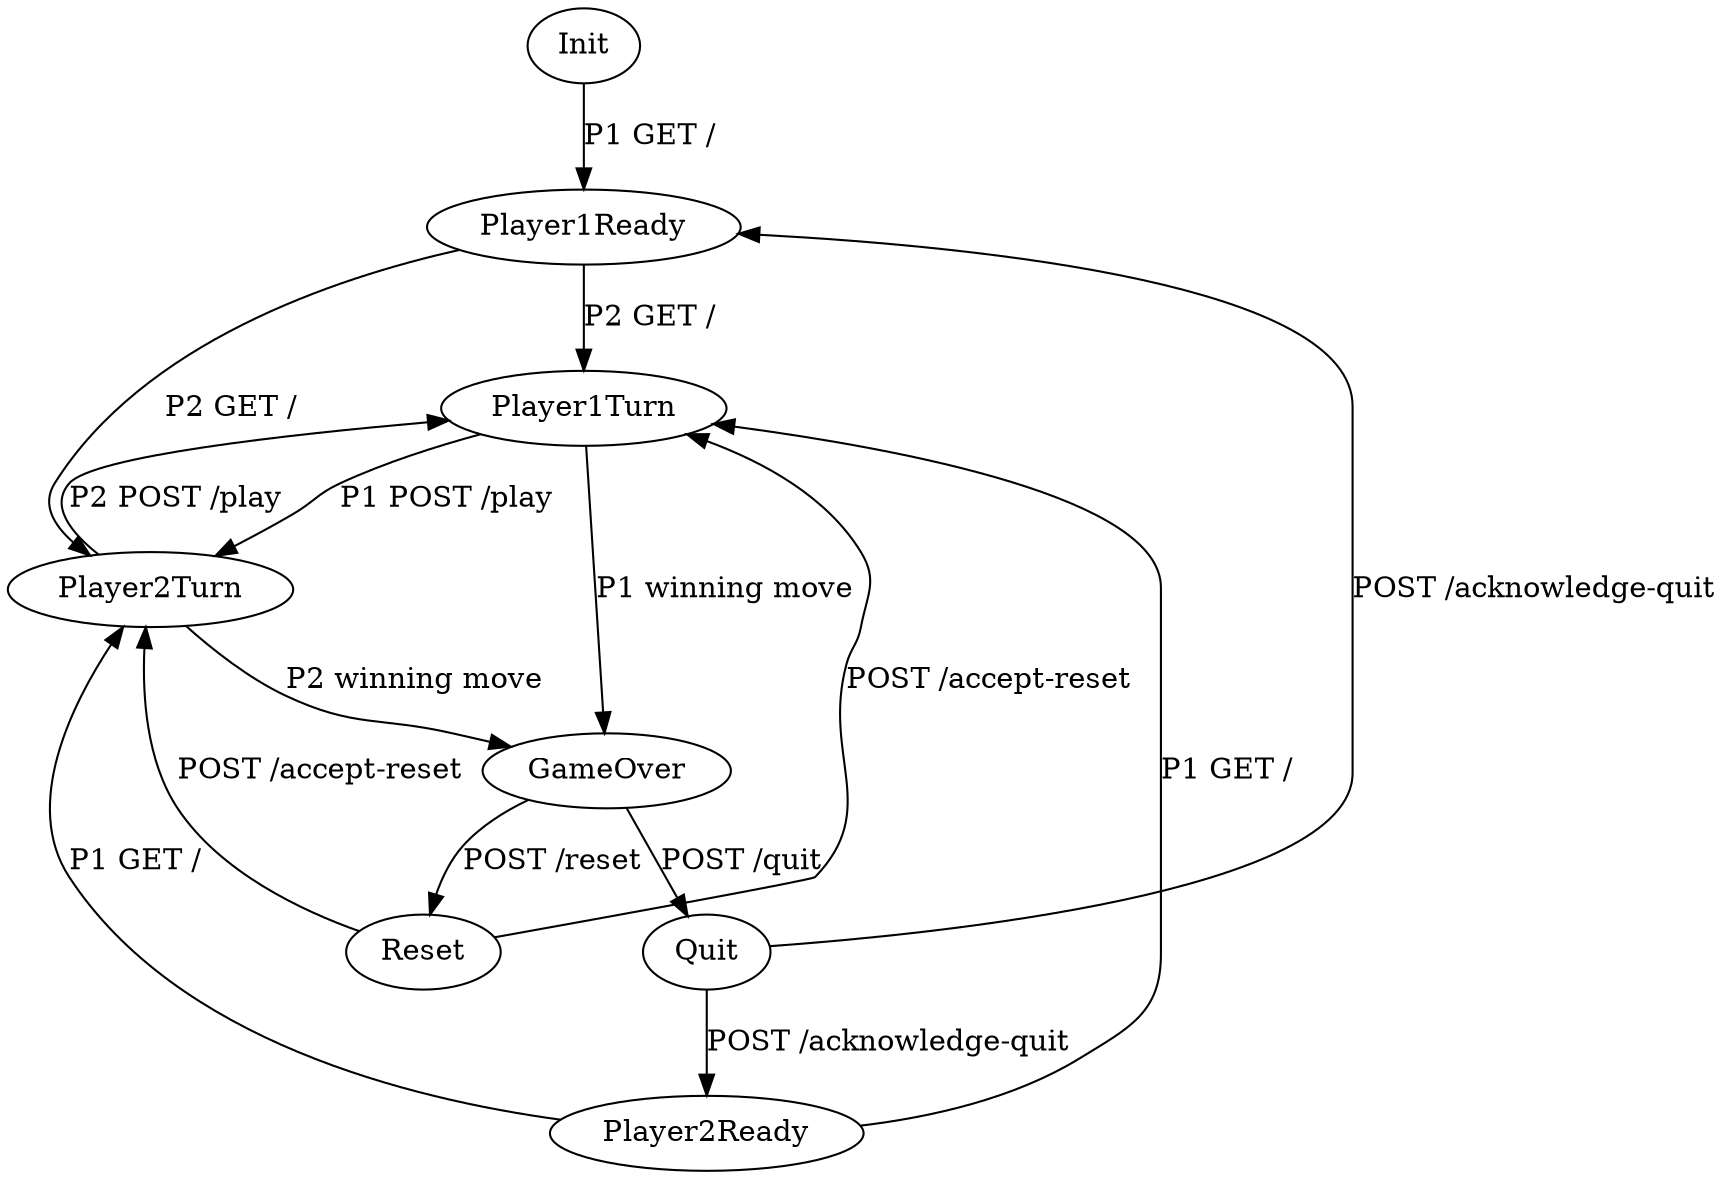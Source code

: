 digraph {
Init -> Player1Ready[label="P1 GET /"];
Player1Ready -> Player1Turn[label="P2 GET /"];
Player1Ready -> Player2Turn[label="P2 GET /"];
Player2Ready -> Player1Turn[label="P1 GET /"];
Player2Ready -> Player2Turn[label="P1 GET /"];
Player1Turn -> Player2Turn[label="P1 POST /play"];
Player2Turn -> Player1Turn[label="P2 POST /play"];
Player1Turn -> GameOver[label="P1 winning move"];
Player2Turn -> GameOver[label="P2 winning move"];
GameOver -> Reset[label="POST /reset"];
GameOver -> Quit[label="POST /quit"];
Reset -> Player1Turn[label="POST /accept-reset"];
Reset -> Player2Turn[label="POST /accept-reset"];
Quit -> Player1Ready[label="POST /acknowledge-quit"];
Quit -> Player2Ready[label="POST /acknowledge-quit"];
}
